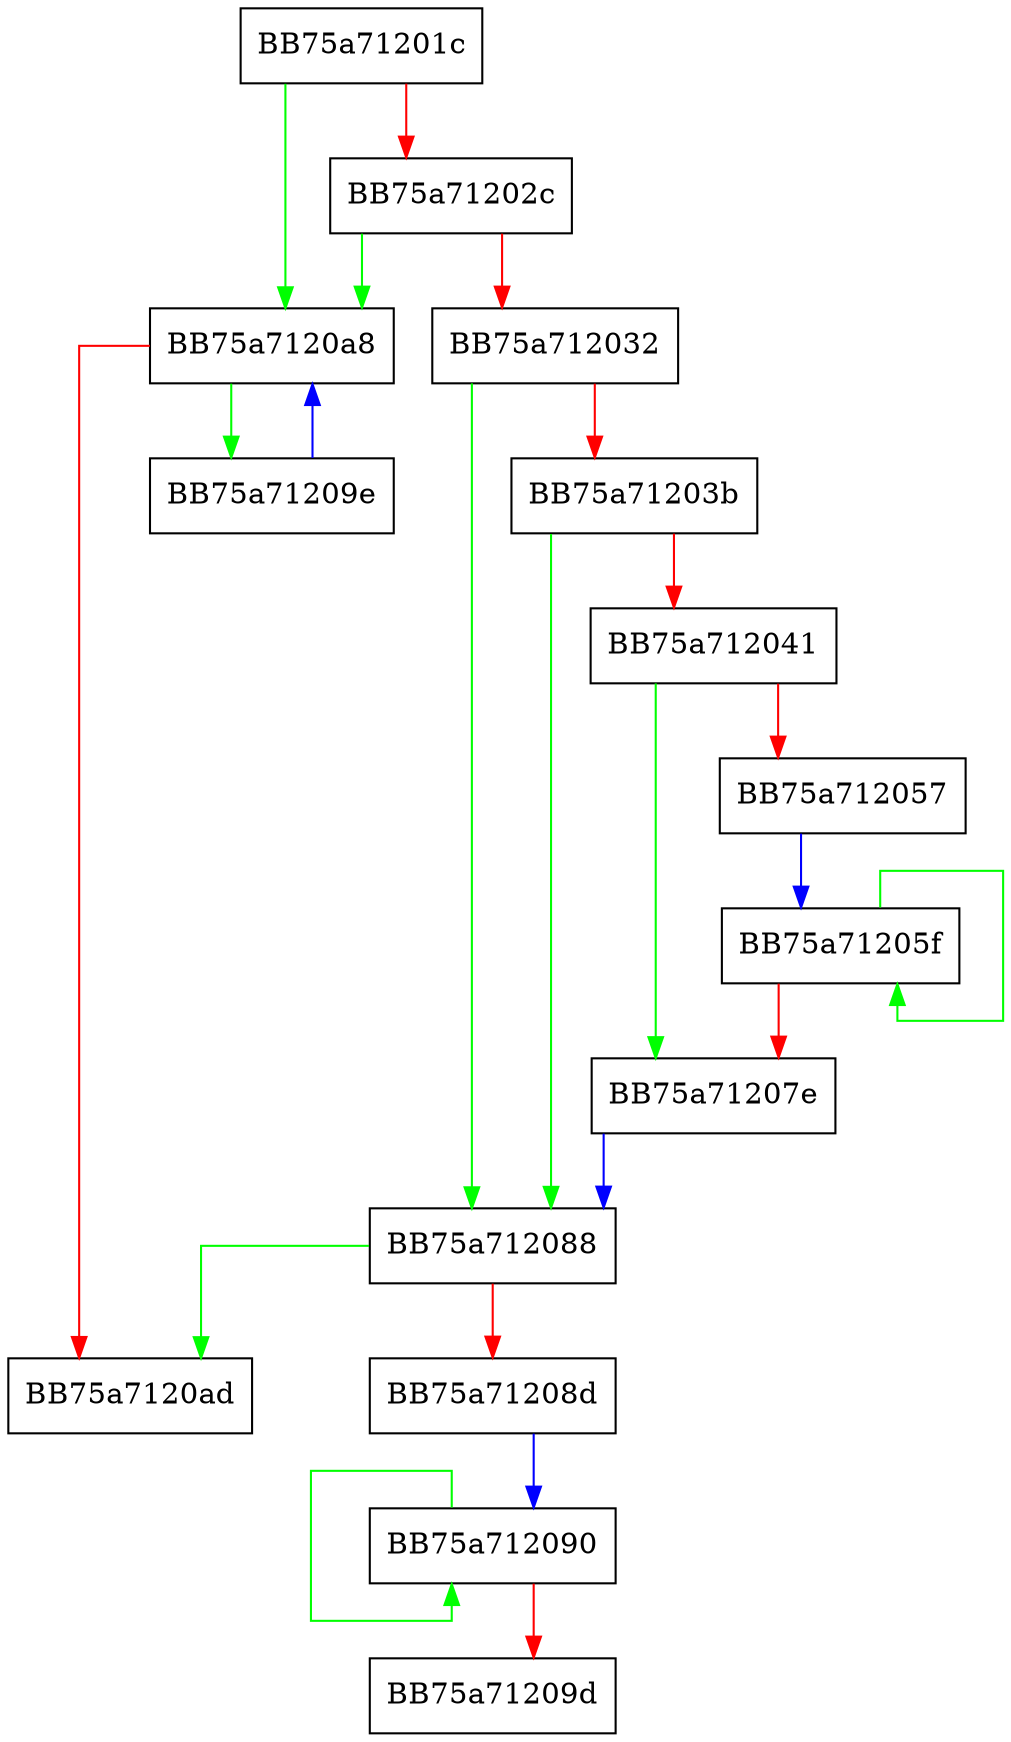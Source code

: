 digraph ZSTD_safecopyDstBeforeSrc {
  node [shape="box"];
  graph [splines=ortho];
  BB75a71201c -> BB75a7120a8 [color="green"];
  BB75a71201c -> BB75a71202c [color="red"];
  BB75a71202c -> BB75a7120a8 [color="green"];
  BB75a71202c -> BB75a712032 [color="red"];
  BB75a712032 -> BB75a712088 [color="green"];
  BB75a712032 -> BB75a71203b [color="red"];
  BB75a71203b -> BB75a712088 [color="green"];
  BB75a71203b -> BB75a712041 [color="red"];
  BB75a712041 -> BB75a71207e [color="green"];
  BB75a712041 -> BB75a712057 [color="red"];
  BB75a712057 -> BB75a71205f [color="blue"];
  BB75a71205f -> BB75a71205f [color="green"];
  BB75a71205f -> BB75a71207e [color="red"];
  BB75a71207e -> BB75a712088 [color="blue"];
  BB75a712088 -> BB75a7120ad [color="green"];
  BB75a712088 -> BB75a71208d [color="red"];
  BB75a71208d -> BB75a712090 [color="blue"];
  BB75a712090 -> BB75a712090 [color="green"];
  BB75a712090 -> BB75a71209d [color="red"];
  BB75a71209e -> BB75a7120a8 [color="blue"];
  BB75a7120a8 -> BB75a71209e [color="green"];
  BB75a7120a8 -> BB75a7120ad [color="red"];
}